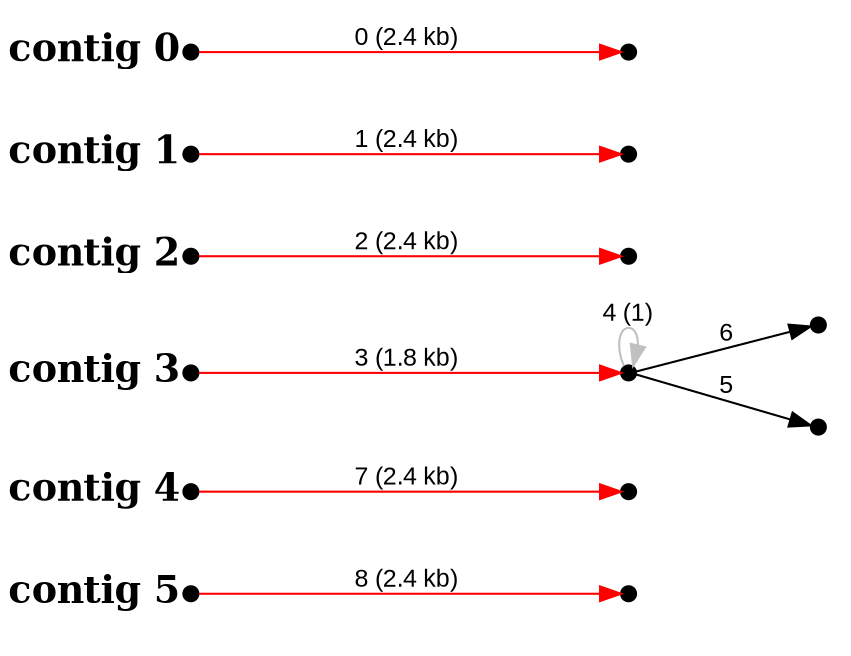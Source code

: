 digraph G {

node [width=0.1,height=0.1,fontsize=10,shape=point];
edge [fontsize=12,penwidth=1,arrowsize=1,fontname=Arial];
margin=1.0;
rankdir=LR;
labeljust=l;
margin=0;

subgraph cluster5 {
color=white;
13 -> 12 [minlen=4,color=red,label="8 (2.4 kb)",taillabel="contig 5",labelangle=180,weight=10000,labeldistance=5,labelfontsize=18,labelfontname="Times-Bold"];
}

subgraph cluster4 {
color=white;
11 -> 10 [minlen=4,color=red,label="7 (2.4 kb)",taillabel="contig 4",labelangle=180,weight=10000,labeldistance=5,labelfontsize=18,labelfontname="Times-Bold"];
}

subgraph cluster3 {
color=white;
6 -> 7 [minlen=4,color=red,label="3 (1.8 kb)",taillabel="contig 3",labelangle=180,weight=10000,labeldistance=5,labelfontsize=18,labelfontname="Times-Bold"];
7 -> 7 [minlen=1,color=gray,label="4 (1)"];
7 -> 8 [minlen=2,color=black,label="5"];
7 -> 9 [minlen=2,color=black,label="6"];
}

subgraph cluster2 {
color=white;
5 -> 4 [minlen=4,color=red,label="2 (2.4 kb)",taillabel="contig 2",labelangle=180,weight=10000,labeldistance=5,labelfontsize=18,labelfontname="Times-Bold"];
}

subgraph cluster1 {
color=white;
3 -> 2 [minlen=4,color=red,label="1 (2.4 kb)",taillabel="contig 1",labelangle=180,weight=10000,labeldistance=5,labelfontsize=18,labelfontname="Times-Bold"];
}

subgraph cluster0 {
color=white;
1 -> 0 [minlen=4,color=red,label="0 (2.4 kb)",taillabel="contig 0",labelangle=180,weight=10000,labeldistance=5,labelfontsize=18,labelfontname="Times-Bold"];
}

}
#done
